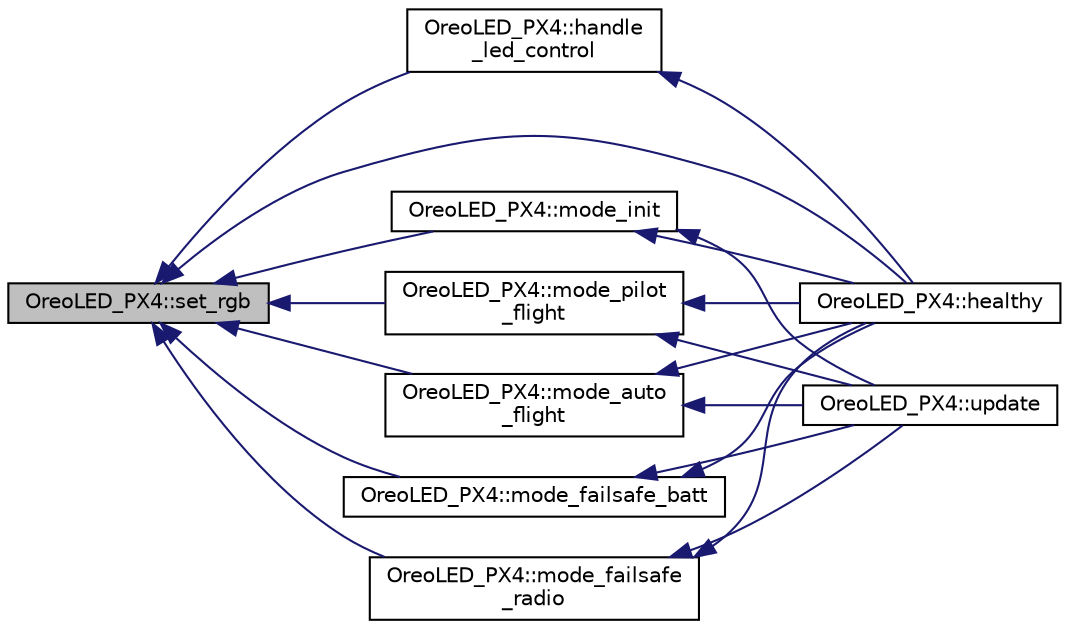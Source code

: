 digraph "OreoLED_PX4::set_rgb"
{
 // INTERACTIVE_SVG=YES
  edge [fontname="Helvetica",fontsize="10",labelfontname="Helvetica",labelfontsize="10"];
  node [fontname="Helvetica",fontsize="10",shape=record];
  rankdir="LR";
  Node1 [label="OreoLED_PX4::set_rgb",height=0.2,width=0.4,color="black", fillcolor="grey75", style="filled", fontcolor="black"];
  Node1 -> Node2 [dir="back",color="midnightblue",fontsize="10",style="solid",fontname="Helvetica"];
  Node2 [label="OreoLED_PX4::handle\l_led_control",height=0.2,width=0.4,color="black", fillcolor="white", style="filled",URL="$classOreoLED__PX4.html#a8a9bbad92734cecc23ce5f97da42b09a"];
  Node2 -> Node3 [dir="back",color="midnightblue",fontsize="10",style="solid",fontname="Helvetica"];
  Node3 [label="OreoLED_PX4::healthy",height=0.2,width=0.4,color="black", fillcolor="white", style="filled",URL="$classOreoLED__PX4.html#a88f746224fe45d6e6b9f4995ffdda762"];
  Node1 -> Node3 [dir="back",color="midnightblue",fontsize="10",style="solid",fontname="Helvetica"];
  Node1 -> Node4 [dir="back",color="midnightblue",fontsize="10",style="solid",fontname="Helvetica"];
  Node4 [label="OreoLED_PX4::mode_auto\l_flight",height=0.2,width=0.4,color="black", fillcolor="white", style="filled",URL="$classOreoLED__PX4.html#a0fab32966e63ad1dc4c6e6c95da87ec3"];
  Node4 -> Node3 [dir="back",color="midnightblue",fontsize="10",style="solid",fontname="Helvetica"];
  Node4 -> Node5 [dir="back",color="midnightblue",fontsize="10",style="solid",fontname="Helvetica"];
  Node5 [label="OreoLED_PX4::update",height=0.2,width=0.4,color="black", fillcolor="white", style="filled",URL="$classOreoLED__PX4.html#a1290546627d10e7b3ea537ee6b926844"];
  Node1 -> Node6 [dir="back",color="midnightblue",fontsize="10",style="solid",fontname="Helvetica"];
  Node6 [label="OreoLED_PX4::mode_failsafe_batt",height=0.2,width=0.4,color="black", fillcolor="white", style="filled",URL="$classOreoLED__PX4.html#a7e6695374962b787554681f74599f682"];
  Node6 -> Node3 [dir="back",color="midnightblue",fontsize="10",style="solid",fontname="Helvetica"];
  Node6 -> Node5 [dir="back",color="midnightblue",fontsize="10",style="solid",fontname="Helvetica"];
  Node1 -> Node7 [dir="back",color="midnightblue",fontsize="10",style="solid",fontname="Helvetica"];
  Node7 [label="OreoLED_PX4::mode_failsafe\l_radio",height=0.2,width=0.4,color="black", fillcolor="white", style="filled",URL="$classOreoLED__PX4.html#a21938506a072edf4d756e9f5988a34f9"];
  Node7 -> Node3 [dir="back",color="midnightblue",fontsize="10",style="solid",fontname="Helvetica"];
  Node7 -> Node5 [dir="back",color="midnightblue",fontsize="10",style="solid",fontname="Helvetica"];
  Node1 -> Node8 [dir="back",color="midnightblue",fontsize="10",style="solid",fontname="Helvetica"];
  Node8 [label="OreoLED_PX4::mode_init",height=0.2,width=0.4,color="black", fillcolor="white", style="filled",URL="$classOreoLED__PX4.html#af475c030beb24fc3dc69cbfb82913ea9"];
  Node8 -> Node3 [dir="back",color="midnightblue",fontsize="10",style="solid",fontname="Helvetica"];
  Node8 -> Node5 [dir="back",color="midnightblue",fontsize="10",style="solid",fontname="Helvetica"];
  Node1 -> Node9 [dir="back",color="midnightblue",fontsize="10",style="solid",fontname="Helvetica"];
  Node9 [label="OreoLED_PX4::mode_pilot\l_flight",height=0.2,width=0.4,color="black", fillcolor="white", style="filled",URL="$classOreoLED__PX4.html#abe3d962f91f473e37ada97116ffcda94"];
  Node9 -> Node3 [dir="back",color="midnightblue",fontsize="10",style="solid",fontname="Helvetica"];
  Node9 -> Node5 [dir="back",color="midnightblue",fontsize="10",style="solid",fontname="Helvetica"];
}
